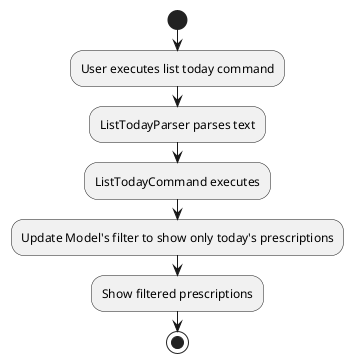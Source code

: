 @startuml
start
:User executes list today command;
:ListTodayParser parses text;
:ListTodayCommand executes;
:Update Model's filter to show only today's prescriptions;
:Show filtered prescriptions;
stop
@enduml
